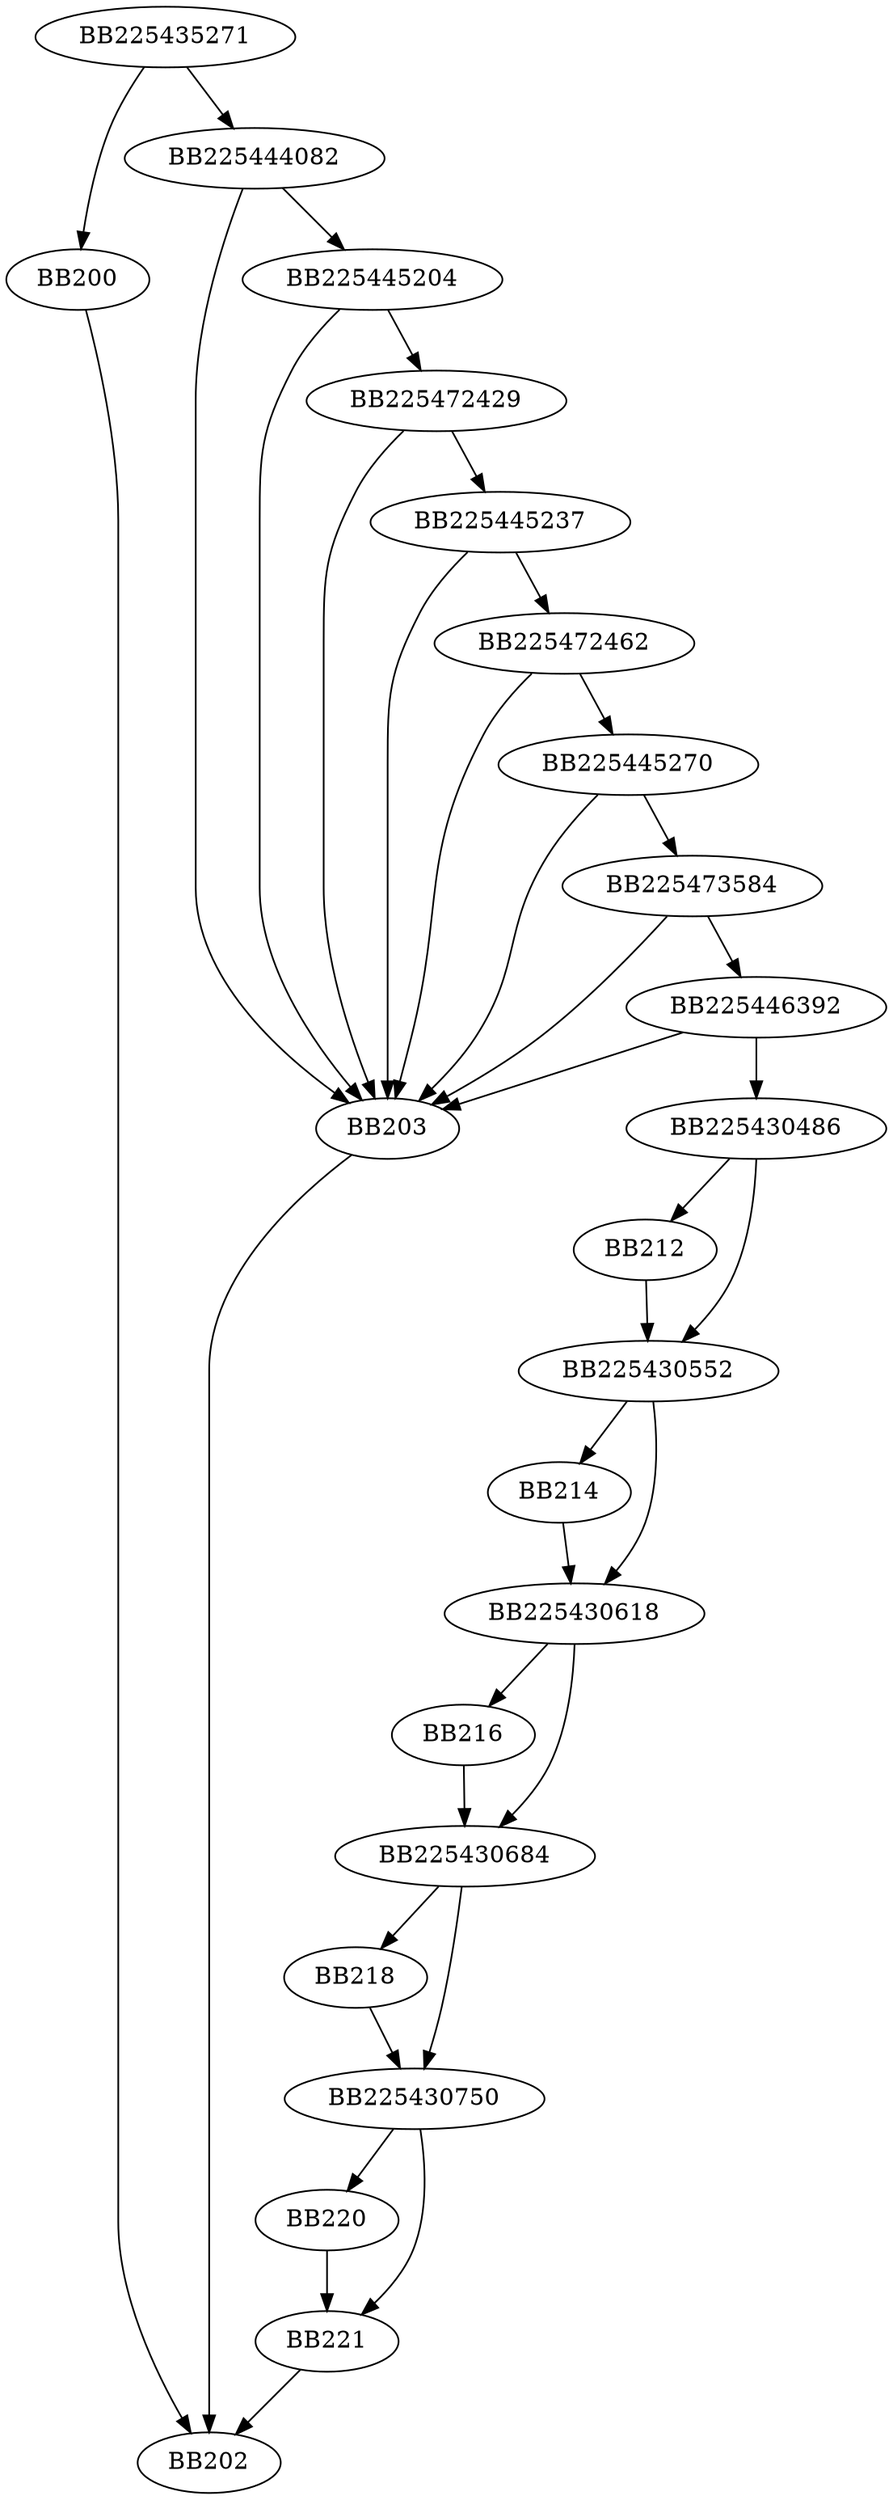 digraph G{
	BB225435271->BB200;
	BB225435271->BB225444082;
	BB200->BB202;
	BB225444082->BB203;
	BB225444082->BB225445204;
	BB225445204->BB203;
	BB225445204->BB225472429;
	BB225472429->BB203;
	BB225472429->BB225445237;
	BB225445237->BB203;
	BB225445237->BB225472462;
	BB225472462->BB203;
	BB225472462->BB225445270;
	BB225445270->BB203;
	BB225445270->BB225473584;
	BB225473584->BB203;
	BB225473584->BB225446392;
	BB225446392->BB203;
	BB225446392->BB225430486;
	BB203->BB202;
	BB225430486->BB212;
	BB225430486->BB225430552;
	BB212->BB225430552;
	BB225430552->BB214;
	BB225430552->BB225430618;
	BB214->BB225430618;
	BB225430618->BB216;
	BB225430618->BB225430684;
	BB216->BB225430684;
	BB225430684->BB218;
	BB225430684->BB225430750;
	BB218->BB225430750;
	BB225430750->BB220;
	BB225430750->BB221;
	BB220->BB221;
	BB221->BB202;
}
